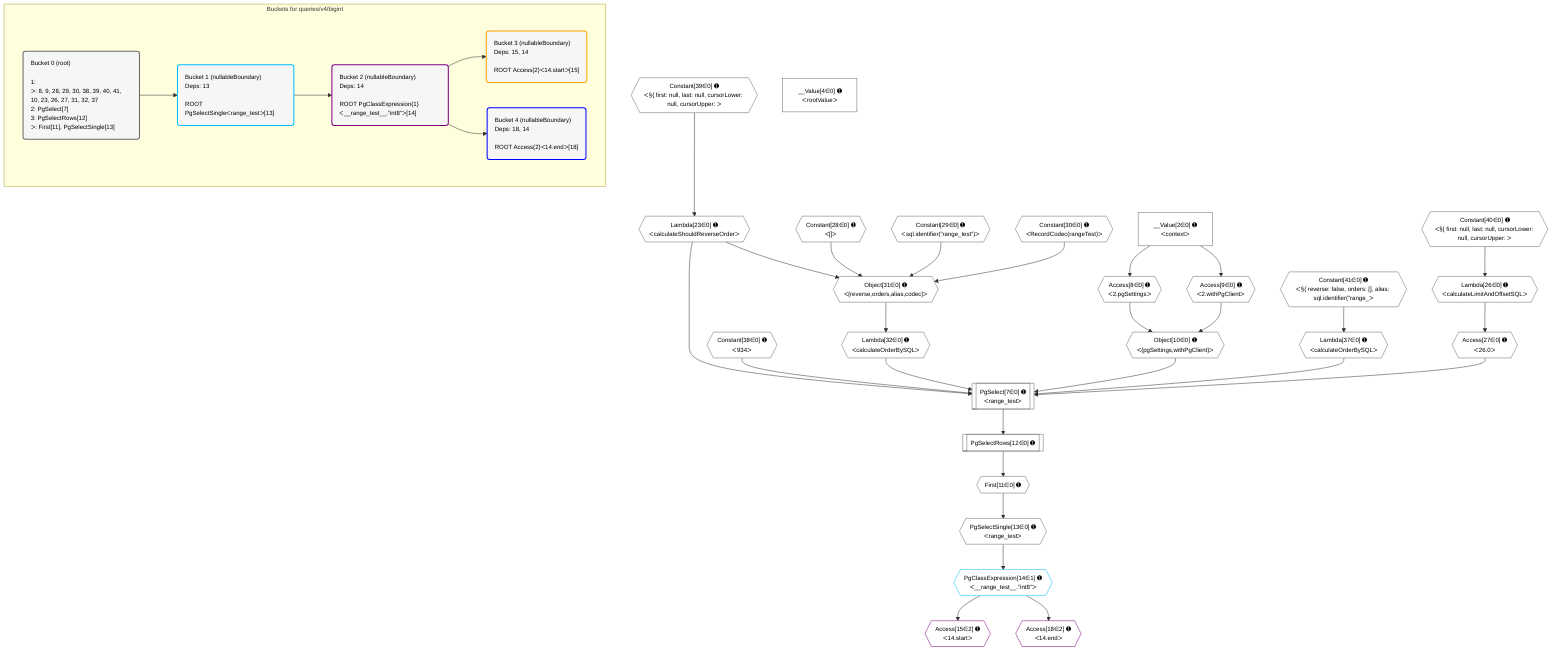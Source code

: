 %%{init: {'themeVariables': { 'fontSize': '12px'}}}%%
graph TD
    classDef path fill:#eee,stroke:#000,color:#000
    classDef plan fill:#fff,stroke-width:1px,color:#000
    classDef itemplan fill:#fff,stroke-width:2px,color:#000
    classDef unbatchedplan fill:#dff,stroke-width:1px,color:#000
    classDef sideeffectplan fill:#fcc,stroke-width:2px,color:#000
    classDef bucket fill:#f6f6f6,color:#000,stroke-width:2px,text-align:left


    %% plan dependencies
    PgSelect7[["PgSelect[7∈0] ➊<br />ᐸrange_testᐳ"]]:::plan
    Object10{{"Object[10∈0] ➊<br />ᐸ{pgSettings,withPgClient}ᐳ"}}:::plan
    Constant38{{"Constant[38∈0] ➊<br />ᐸ934ᐳ"}}:::plan
    Lambda23{{"Lambda[23∈0] ➊<br />ᐸcalculateShouldReverseOrderᐳ"}}:::plan
    Access27{{"Access[27∈0] ➊<br />ᐸ26.0ᐳ"}}:::plan
    Lambda32{{"Lambda[32∈0] ➊<br />ᐸcalculateOrderBySQLᐳ"}}:::plan
    Lambda37{{"Lambda[37∈0] ➊<br />ᐸcalculateOrderBySQLᐳ"}}:::plan
    Object10 & Constant38 & Lambda23 & Access27 & Lambda32 & Lambda37 --> PgSelect7
    Object31{{"Object[31∈0] ➊<br />ᐸ{reverse,orders,alias,codec}ᐳ"}}:::plan
    Constant28{{"Constant[28∈0] ➊<br />ᐸ[]ᐳ"}}:::plan
    Constant29{{"Constant[29∈0] ➊<br />ᐸsql.identifier(”range_test”)ᐳ"}}:::plan
    Constant30{{"Constant[30∈0] ➊<br />ᐸRecordCodec(rangeTest)ᐳ"}}:::plan
    Lambda23 & Constant28 & Constant29 & Constant30 --> Object31
    Access8{{"Access[8∈0] ➊<br />ᐸ2.pgSettingsᐳ"}}:::plan
    Access9{{"Access[9∈0] ➊<br />ᐸ2.withPgClientᐳ"}}:::plan
    Access8 & Access9 --> Object10
    __Value2["__Value[2∈0] ➊<br />ᐸcontextᐳ"]:::plan
    __Value2 --> Access8
    __Value2 --> Access9
    First11{{"First[11∈0] ➊"}}:::plan
    PgSelectRows12[["PgSelectRows[12∈0] ➊"]]:::plan
    PgSelectRows12 --> First11
    PgSelect7 --> PgSelectRows12
    PgSelectSingle13{{"PgSelectSingle[13∈0] ➊<br />ᐸrange_testᐳ"}}:::plan
    First11 --> PgSelectSingle13
    Constant39{{"Constant[39∈0] ➊<br />ᐸ§{ first: null, last: null, cursorLower: null, cursorUpper: ᐳ"}}:::plan
    Constant39 --> Lambda23
    Lambda26{{"Lambda[26∈0] ➊<br />ᐸcalculateLimitAndOffsetSQLᐳ"}}:::plan
    Constant40{{"Constant[40∈0] ➊<br />ᐸ§{ first: null, last: null, cursorLower: null, cursorUpper: ᐳ"}}:::plan
    Constant40 --> Lambda26
    Lambda26 --> Access27
    Object31 --> Lambda32
    Constant41{{"Constant[41∈0] ➊<br />ᐸ§{ reverse: false, orders: [], alias: sql.identifier(”range_ᐳ"}}:::plan
    Constant41 --> Lambda37
    __Value4["__Value[4∈0] ➊<br />ᐸrootValueᐳ"]:::plan
    PgClassExpression14{{"PgClassExpression[14∈1] ➊<br />ᐸ__range_test__.”int8”ᐳ"}}:::plan
    PgSelectSingle13 --> PgClassExpression14
    Access15{{"Access[15∈2] ➊<br />ᐸ14.startᐳ"}}:::plan
    PgClassExpression14 --> Access15
    Access18{{"Access[18∈2] ➊<br />ᐸ14.endᐳ"}}:::plan
    PgClassExpression14 --> Access18

    %% define steps

    subgraph "Buckets for queries/v4/bigint"
    Bucket0("Bucket 0 (root)<br /><br />1: <br />ᐳ: 8, 9, 28, 29, 30, 38, 39, 40, 41, 10, 23, 26, 27, 31, 32, 37<br />2: PgSelect[7]<br />3: PgSelectRows[12]<br />ᐳ: First[11], PgSelectSingle[13]"):::bucket
    classDef bucket0 stroke:#696969
    class Bucket0,__Value2,__Value4,PgSelect7,Access8,Access9,Object10,First11,PgSelectRows12,PgSelectSingle13,Lambda23,Lambda26,Access27,Constant28,Constant29,Constant30,Object31,Lambda32,Lambda37,Constant38,Constant39,Constant40,Constant41 bucket0
    Bucket1("Bucket 1 (nullableBoundary)<br />Deps: 13<br /><br />ROOT PgSelectSingleᐸrange_testᐳ[13]"):::bucket
    classDef bucket1 stroke:#00bfff
    class Bucket1,PgClassExpression14 bucket1
    Bucket2("Bucket 2 (nullableBoundary)<br />Deps: 14<br /><br />ROOT PgClassExpression{1}ᐸ__range_test__.”int8”ᐳ[14]"):::bucket
    classDef bucket2 stroke:#7f007f
    class Bucket2,Access15,Access18 bucket2
    Bucket3("Bucket 3 (nullableBoundary)<br />Deps: 15, 14<br /><br />ROOT Access{2}ᐸ14.startᐳ[15]"):::bucket
    classDef bucket3 stroke:#ffa500
    class Bucket3 bucket3
    Bucket4("Bucket 4 (nullableBoundary)<br />Deps: 18, 14<br /><br />ROOT Access{2}ᐸ14.endᐳ[18]"):::bucket
    classDef bucket4 stroke:#0000ff
    class Bucket4 bucket4
    Bucket0 --> Bucket1
    Bucket1 --> Bucket2
    Bucket2 --> Bucket3 & Bucket4
    end